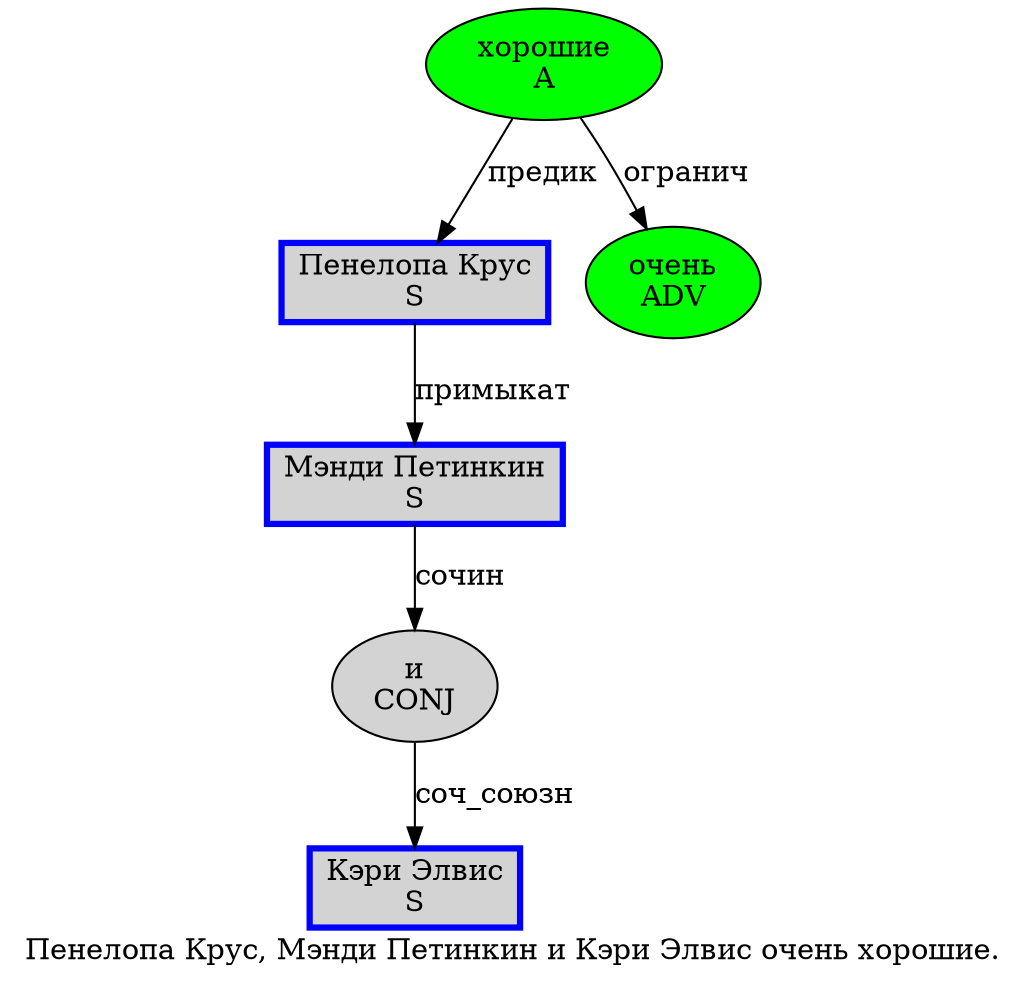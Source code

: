 digraph SENTENCE_49 {
	graph [label="Пенелопа Крус, Мэнди Петинкин и Кэри Элвис очень хорошие."]
	node [style=filled]
		0 [label="Пенелопа Крус
S" color=blue fillcolor=lightgray penwidth=3 shape=box]
		2 [label="Мэнди Петинкин
S" color=blue fillcolor=lightgray penwidth=3 shape=box]
		3 [label="и
CONJ" color="" fillcolor=lightgray penwidth=1 shape=ellipse]
		4 [label="Кэри Элвис
S" color=blue fillcolor=lightgray penwidth=3 shape=box]
		5 [label="очень
ADV" color="" fillcolor=green penwidth=1 shape=ellipse]
		6 [label="хорошие
A" color="" fillcolor=green penwidth=1 shape=ellipse]
			0 -> 2 [label="примыкат"]
			6 -> 0 [label="предик"]
			6 -> 5 [label="огранич"]
			2 -> 3 [label="сочин"]
			3 -> 4 [label="соч_союзн"]
}